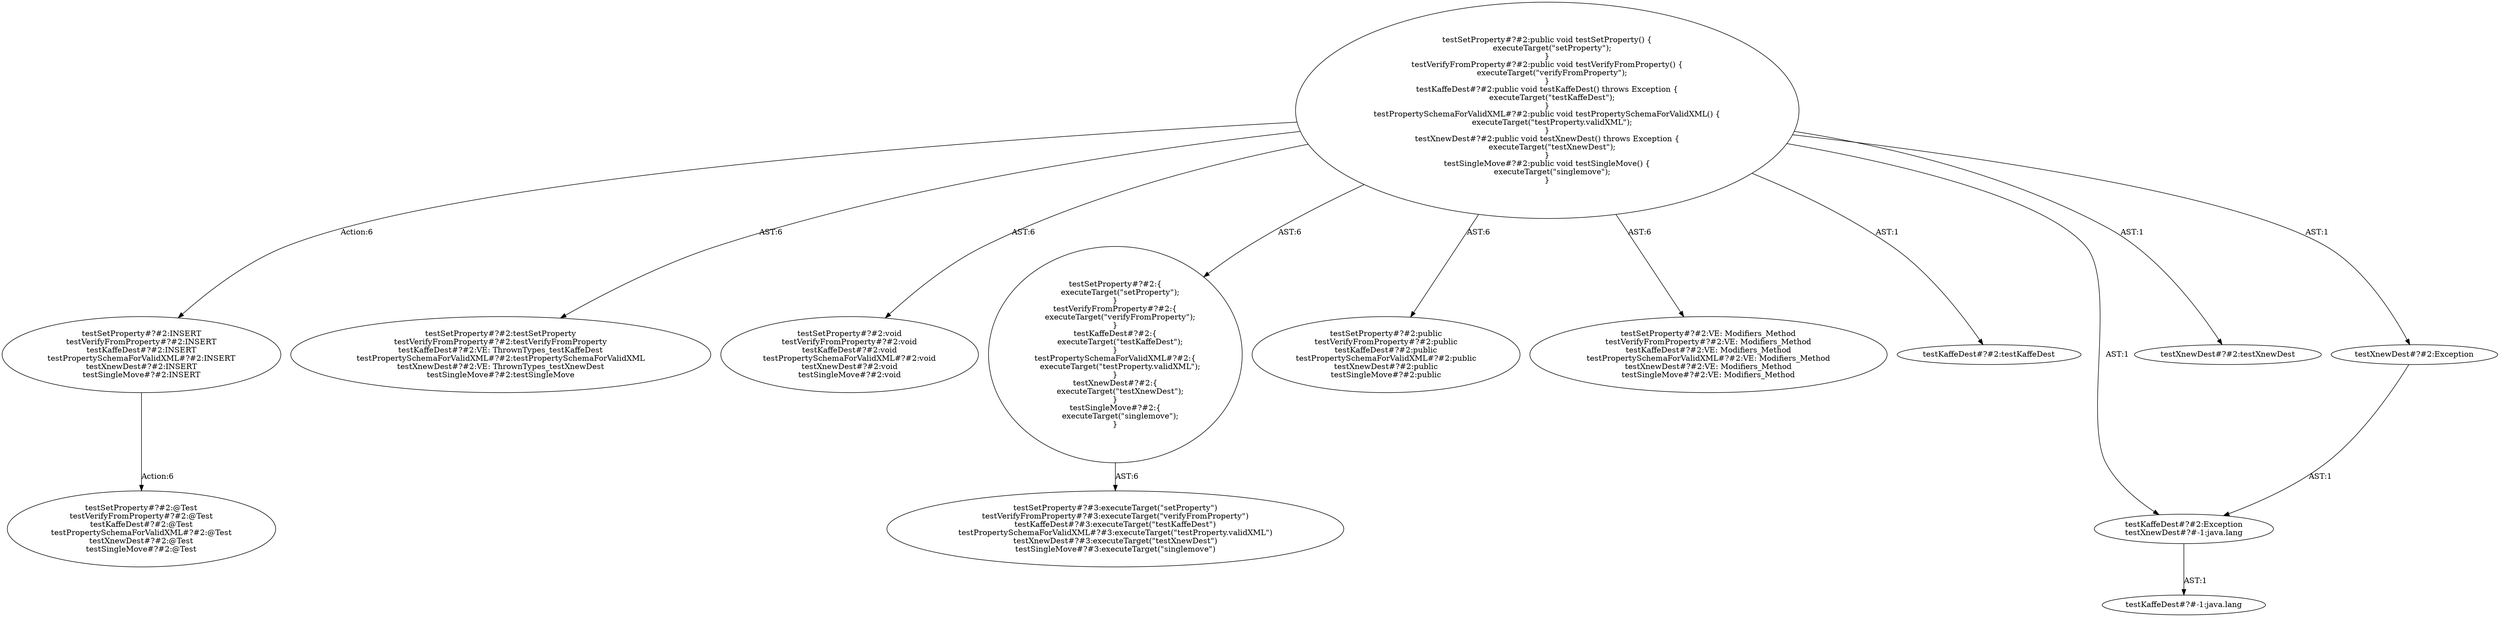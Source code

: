 digraph "Pattern" {
0 [label="testSetProperty#?#2:INSERT
testVerifyFromProperty#?#2:INSERT
testKaffeDest#?#2:INSERT
testPropertySchemaForValidXML#?#2:INSERT
testXnewDest#?#2:INSERT
testSingleMove#?#2:INSERT" shape=ellipse]
1 [label="testSetProperty#?#2:public void testSetProperty() \{
    executeTarget(\"setProperty\");
\}
testVerifyFromProperty#?#2:public void testVerifyFromProperty() \{
    executeTarget(\"verifyFromProperty\");
\}
testKaffeDest#?#2:public void testKaffeDest() throws Exception \{
    executeTarget(\"testKaffeDest\");
\}
testPropertySchemaForValidXML#?#2:public void testPropertySchemaForValidXML() \{
    executeTarget(\"testProperty.validXML\");
\}
testXnewDest#?#2:public void testXnewDest() throws Exception \{
    executeTarget(\"testXnewDest\");
\}
testSingleMove#?#2:public void testSingleMove() \{
    executeTarget(\"singlemove\");
\}" shape=ellipse]
2 [label="testSetProperty#?#2:testSetProperty
testVerifyFromProperty#?#2:testVerifyFromProperty
testKaffeDest#?#2:VE: ThrownTypes_testKaffeDest
testPropertySchemaForValidXML#?#2:testPropertySchemaForValidXML
testXnewDest#?#2:VE: ThrownTypes_testXnewDest
testSingleMove#?#2:testSingleMove" shape=ellipse]
3 [label="testSetProperty#?#2:void
testVerifyFromProperty#?#2:void
testKaffeDest#?#2:void
testPropertySchemaForValidXML#?#2:void
testXnewDest#?#2:void
testSingleMove#?#2:void" shape=ellipse]
4 [label="testSetProperty#?#2:\{
    executeTarget(\"setProperty\");
\}
testVerifyFromProperty#?#2:\{
    executeTarget(\"verifyFromProperty\");
\}
testKaffeDest#?#2:\{
    executeTarget(\"testKaffeDest\");
\}
testPropertySchemaForValidXML#?#2:\{
    executeTarget(\"testProperty.validXML\");
\}
testXnewDest#?#2:\{
    executeTarget(\"testXnewDest\");
\}
testSingleMove#?#2:\{
    executeTarget(\"singlemove\");
\}" shape=ellipse]
5 [label="testSetProperty#?#3:executeTarget(\"setProperty\")
testVerifyFromProperty#?#3:executeTarget(\"verifyFromProperty\")
testKaffeDest#?#3:executeTarget(\"testKaffeDest\")
testPropertySchemaForValidXML#?#3:executeTarget(\"testProperty.validXML\")
testXnewDest#?#3:executeTarget(\"testXnewDest\")
testSingleMove#?#3:executeTarget(\"singlemove\")" shape=ellipse]
6 [label="testSetProperty#?#2:public
testVerifyFromProperty#?#2:public
testKaffeDest#?#2:public
testPropertySchemaForValidXML#?#2:public
testXnewDest#?#2:public
testSingleMove#?#2:public" shape=ellipse]
7 [label="testSetProperty#?#2:VE: Modifiers_Method
testVerifyFromProperty#?#2:VE: Modifiers_Method
testKaffeDest#?#2:VE: Modifiers_Method
testPropertySchemaForValidXML#?#2:VE: Modifiers_Method
testXnewDest#?#2:VE: Modifiers_Method
testSingleMove#?#2:VE: Modifiers_Method" shape=ellipse]
8 [label="testSetProperty#?#2:@Test
testVerifyFromProperty#?#2:@Test
testKaffeDest#?#2:@Test
testPropertySchemaForValidXML#?#2:@Test
testXnewDest#?#2:@Test
testSingleMove#?#2:@Test" shape=ellipse]
9 [label="testKaffeDest#?#2:testKaffeDest" shape=ellipse]
10 [label="testKaffeDest#?#2:Exception
testXnewDest#?#-1:java.lang" shape=ellipse]
11 [label="testKaffeDest#?#-1:java.lang" shape=ellipse]
12 [label="testXnewDest#?#2:testXnewDest" shape=ellipse]
13 [label="testXnewDest#?#2:Exception" shape=ellipse]
0 -> 8 [label="Action:6"];
1 -> 0 [label="Action:6"];
1 -> 2 [label="AST:6"];
1 -> 3 [label="AST:6"];
1 -> 4 [label="AST:6"];
1 -> 6 [label="AST:6"];
1 -> 7 [label="AST:6"];
1 -> 9 [label="AST:1"];
1 -> 10 [label="AST:1"];
1 -> 12 [label="AST:1"];
1 -> 13 [label="AST:1"];
4 -> 5 [label="AST:6"];
10 -> 11 [label="AST:1"];
13 -> 10 [label="AST:1"];
}